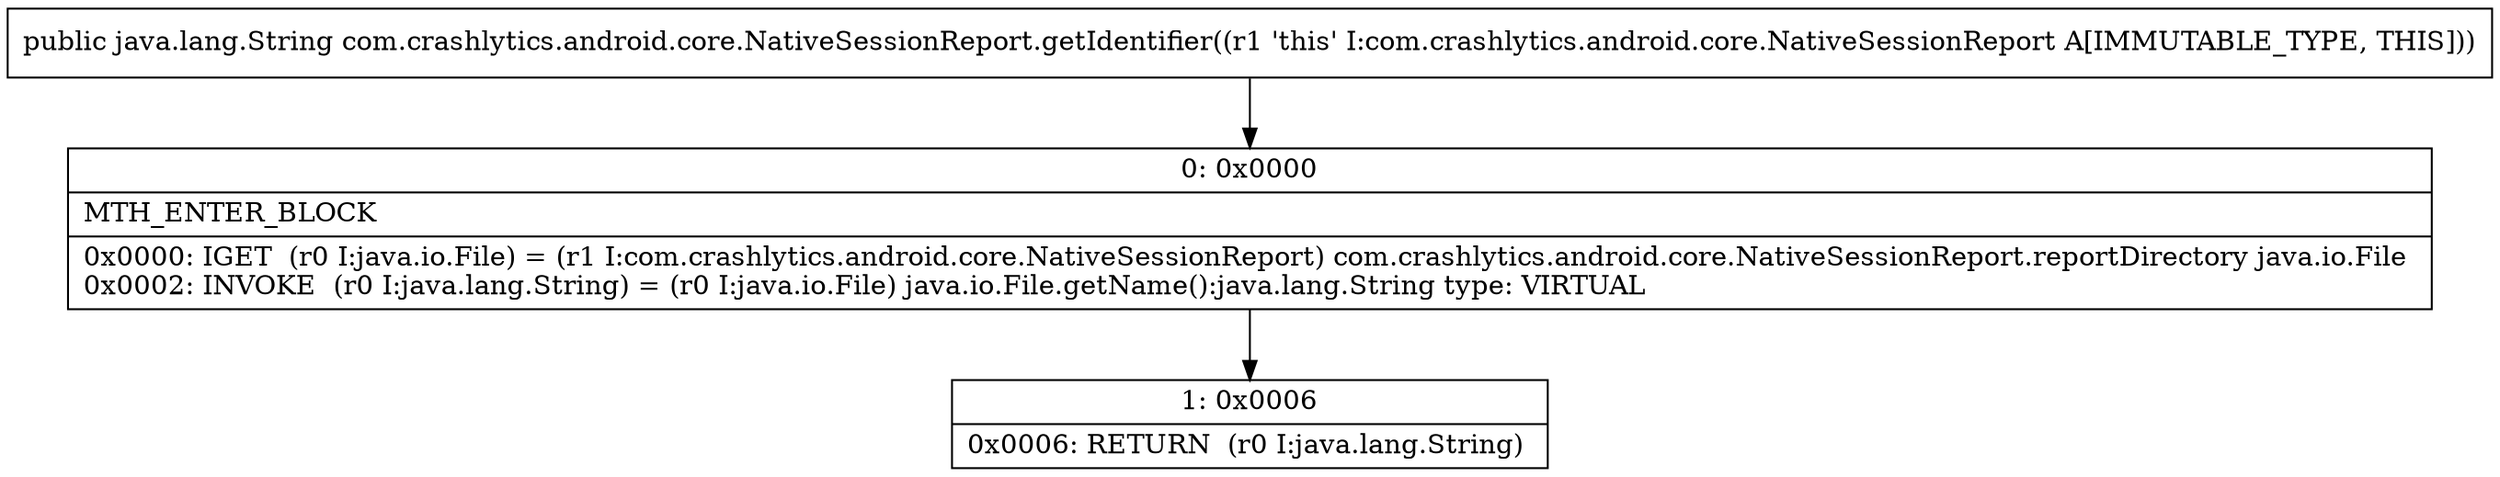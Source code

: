 digraph "CFG forcom.crashlytics.android.core.NativeSessionReport.getIdentifier()Ljava\/lang\/String;" {
Node_0 [shape=record,label="{0\:\ 0x0000|MTH_ENTER_BLOCK\l|0x0000: IGET  (r0 I:java.io.File) = (r1 I:com.crashlytics.android.core.NativeSessionReport) com.crashlytics.android.core.NativeSessionReport.reportDirectory java.io.File \l0x0002: INVOKE  (r0 I:java.lang.String) = (r0 I:java.io.File) java.io.File.getName():java.lang.String type: VIRTUAL \l}"];
Node_1 [shape=record,label="{1\:\ 0x0006|0x0006: RETURN  (r0 I:java.lang.String) \l}"];
MethodNode[shape=record,label="{public java.lang.String com.crashlytics.android.core.NativeSessionReport.getIdentifier((r1 'this' I:com.crashlytics.android.core.NativeSessionReport A[IMMUTABLE_TYPE, THIS])) }"];
MethodNode -> Node_0;
Node_0 -> Node_1;
}

